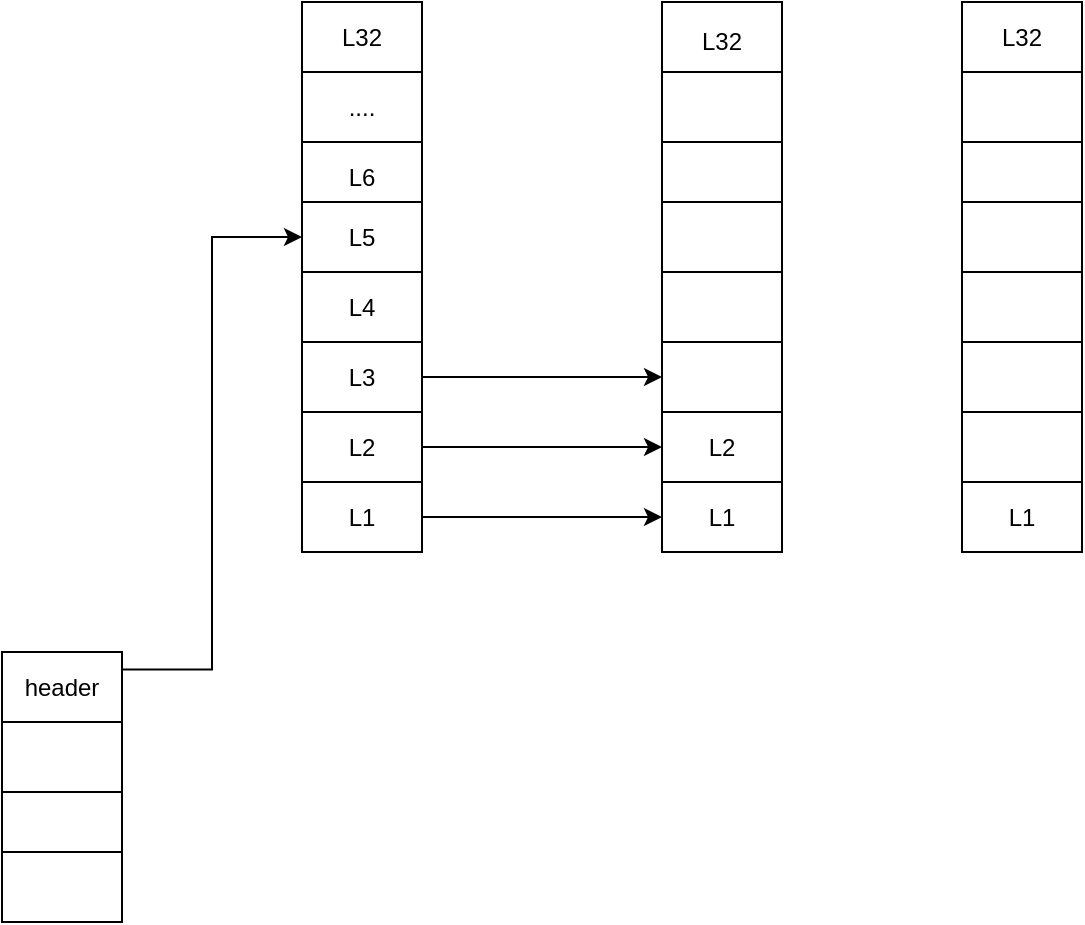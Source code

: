 <mxfile version="20.2.6" type="github">
  <diagram id="_LBW4SX0zCzGfV_m8QG4" name="第 1 页">
    <mxGraphModel dx="1743" dy="1259" grid="1" gridSize="10" guides="1" tooltips="1" connect="1" arrows="1" fold="1" page="1" pageScale="1" pageWidth="827" pageHeight="1169" math="0" shadow="0">
      <root>
        <mxCell id="0" />
        <mxCell id="1" parent="0" />
        <mxCell id="Vk17Rl6LJTauYdbx-DQ4-34" style="edgeStyle=orthogonalEdgeStyle;rounded=0;orthogonalLoop=1;jettySize=auto;html=1;exitX=1;exitY=0.25;exitDx=0;exitDy=0;entryX=0;entryY=0.5;entryDx=0;entryDy=0;" edge="1" parent="1" source="Vk17Rl6LJTauYdbx-DQ4-16" target="Vk17Rl6LJTauYdbx-DQ4-28">
          <mxGeometry relative="1" as="geometry" />
        </mxCell>
        <mxCell id="Vk17Rl6LJTauYdbx-DQ4-16" value="header" style="rounded=0;whiteSpace=wrap;html=1;" vertex="1" parent="1">
          <mxGeometry x="50" y="485" width="60" height="35" as="geometry" />
        </mxCell>
        <mxCell id="Vk17Rl6LJTauYdbx-DQ4-21" value="" style="rounded=0;whiteSpace=wrap;html=1;" vertex="1" parent="1">
          <mxGeometry x="50" y="520" width="60" height="35" as="geometry" />
        </mxCell>
        <mxCell id="Vk17Rl6LJTauYdbx-DQ4-22" value="" style="rounded=0;whiteSpace=wrap;html=1;" vertex="1" parent="1">
          <mxGeometry x="50" y="555" width="60" height="35" as="geometry" />
        </mxCell>
        <mxCell id="Vk17Rl6LJTauYdbx-DQ4-23" value="" style="rounded=0;whiteSpace=wrap;html=1;" vertex="1" parent="1">
          <mxGeometry x="50" y="585" width="60" height="35" as="geometry" />
        </mxCell>
        <mxCell id="Vk17Rl6LJTauYdbx-DQ4-25" value="L32" style="rounded=0;whiteSpace=wrap;html=1;" vertex="1" parent="1">
          <mxGeometry x="200" y="160" width="60" height="35" as="geometry" />
        </mxCell>
        <mxCell id="Vk17Rl6LJTauYdbx-DQ4-26" value="...." style="rounded=0;whiteSpace=wrap;html=1;" vertex="1" parent="1">
          <mxGeometry x="200" y="195" width="60" height="35" as="geometry" />
        </mxCell>
        <mxCell id="Vk17Rl6LJTauYdbx-DQ4-27" value="L6" style="rounded=0;whiteSpace=wrap;html=1;" vertex="1" parent="1">
          <mxGeometry x="200" y="230" width="60" height="35" as="geometry" />
        </mxCell>
        <mxCell id="Vk17Rl6LJTauYdbx-DQ4-28" value="L5" style="rounded=0;whiteSpace=wrap;html=1;" vertex="1" parent="1">
          <mxGeometry x="200" y="260" width="60" height="35" as="geometry" />
        </mxCell>
        <mxCell id="Vk17Rl6LJTauYdbx-DQ4-29" value="L4" style="rounded=0;whiteSpace=wrap;html=1;" vertex="1" parent="1">
          <mxGeometry x="200" y="295" width="60" height="35" as="geometry" />
        </mxCell>
        <mxCell id="Vk17Rl6LJTauYdbx-DQ4-47" style="edgeStyle=orthogonalEdgeStyle;rounded=0;orthogonalLoop=1;jettySize=auto;html=1;exitX=1;exitY=0.5;exitDx=0;exitDy=0;" edge="1" parent="1" source="Vk17Rl6LJTauYdbx-DQ4-30" target="Vk17Rl6LJTauYdbx-DQ4-40">
          <mxGeometry relative="1" as="geometry" />
        </mxCell>
        <mxCell id="Vk17Rl6LJTauYdbx-DQ4-30" value="L3" style="rounded=0;whiteSpace=wrap;html=1;" vertex="1" parent="1">
          <mxGeometry x="200" y="330" width="60" height="35" as="geometry" />
        </mxCell>
        <mxCell id="Vk17Rl6LJTauYdbx-DQ4-46" style="edgeStyle=orthogonalEdgeStyle;rounded=0;orthogonalLoop=1;jettySize=auto;html=1;exitX=1;exitY=0.5;exitDx=0;exitDy=0;" edge="1" parent="1" source="Vk17Rl6LJTauYdbx-DQ4-31" target="Vk17Rl6LJTauYdbx-DQ4-41">
          <mxGeometry relative="1" as="geometry" />
        </mxCell>
        <mxCell id="Vk17Rl6LJTauYdbx-DQ4-31" value="L2" style="rounded=0;whiteSpace=wrap;html=1;" vertex="1" parent="1">
          <mxGeometry x="200" y="365" width="60" height="35" as="geometry" />
        </mxCell>
        <mxCell id="Vk17Rl6LJTauYdbx-DQ4-45" style="edgeStyle=orthogonalEdgeStyle;rounded=0;orthogonalLoop=1;jettySize=auto;html=1;exitX=1;exitY=0.5;exitDx=0;exitDy=0;" edge="1" parent="1" source="Vk17Rl6LJTauYdbx-DQ4-32" target="Vk17Rl6LJTauYdbx-DQ4-42">
          <mxGeometry relative="1" as="geometry" />
        </mxCell>
        <mxCell id="Vk17Rl6LJTauYdbx-DQ4-32" value="L1" style="rounded=0;whiteSpace=wrap;html=1;" vertex="1" parent="1">
          <mxGeometry x="200" y="400" width="60" height="35" as="geometry" />
        </mxCell>
        <mxCell id="Vk17Rl6LJTauYdbx-DQ4-35" value="L32" style="rounded=0;whiteSpace=wrap;html=1;" vertex="1" parent="1">
          <mxGeometry x="380" y="160" width="60" height="40" as="geometry" />
        </mxCell>
        <mxCell id="Vk17Rl6LJTauYdbx-DQ4-36" value="" style="rounded=0;whiteSpace=wrap;html=1;" vertex="1" parent="1">
          <mxGeometry x="380" y="195" width="60" height="35" as="geometry" />
        </mxCell>
        <mxCell id="Vk17Rl6LJTauYdbx-DQ4-37" value="" style="rounded=0;whiteSpace=wrap;html=1;" vertex="1" parent="1">
          <mxGeometry x="380" y="230" width="60" height="35" as="geometry" />
        </mxCell>
        <mxCell id="Vk17Rl6LJTauYdbx-DQ4-38" value="" style="rounded=0;whiteSpace=wrap;html=1;" vertex="1" parent="1">
          <mxGeometry x="380" y="260" width="60" height="35" as="geometry" />
        </mxCell>
        <mxCell id="Vk17Rl6LJTauYdbx-DQ4-39" value="" style="rounded=0;whiteSpace=wrap;html=1;" vertex="1" parent="1">
          <mxGeometry x="380" y="295" width="60" height="35" as="geometry" />
        </mxCell>
        <mxCell id="Vk17Rl6LJTauYdbx-DQ4-40" value="" style="rounded=0;whiteSpace=wrap;html=1;" vertex="1" parent="1">
          <mxGeometry x="380" y="330" width="60" height="35" as="geometry" />
        </mxCell>
        <mxCell id="Vk17Rl6LJTauYdbx-DQ4-41" value="L2" style="rounded=0;whiteSpace=wrap;html=1;" vertex="1" parent="1">
          <mxGeometry x="380" y="365" width="60" height="35" as="geometry" />
        </mxCell>
        <mxCell id="Vk17Rl6LJTauYdbx-DQ4-42" value="L1" style="rounded=0;whiteSpace=wrap;html=1;" vertex="1" parent="1">
          <mxGeometry x="380" y="400" width="60" height="35" as="geometry" />
        </mxCell>
        <mxCell id="Vk17Rl6LJTauYdbx-DQ4-48" value="L32" style="rounded=0;whiteSpace=wrap;html=1;" vertex="1" parent="1">
          <mxGeometry x="530" y="160" width="60" height="35" as="geometry" />
        </mxCell>
        <mxCell id="Vk17Rl6LJTauYdbx-DQ4-49" value="" style="rounded=0;whiteSpace=wrap;html=1;" vertex="1" parent="1">
          <mxGeometry x="530" y="195" width="60" height="35" as="geometry" />
        </mxCell>
        <mxCell id="Vk17Rl6LJTauYdbx-DQ4-50" value="" style="rounded=0;whiteSpace=wrap;html=1;" vertex="1" parent="1">
          <mxGeometry x="530" y="230" width="60" height="35" as="geometry" />
        </mxCell>
        <mxCell id="Vk17Rl6LJTauYdbx-DQ4-51" value="" style="rounded=0;whiteSpace=wrap;html=1;" vertex="1" parent="1">
          <mxGeometry x="530" y="260" width="60" height="35" as="geometry" />
        </mxCell>
        <mxCell id="Vk17Rl6LJTauYdbx-DQ4-52" value="" style="rounded=0;whiteSpace=wrap;html=1;" vertex="1" parent="1">
          <mxGeometry x="530" y="295" width="60" height="35" as="geometry" />
        </mxCell>
        <mxCell id="Vk17Rl6LJTauYdbx-DQ4-53" value="" style="rounded=0;whiteSpace=wrap;html=1;" vertex="1" parent="1">
          <mxGeometry x="530" y="330" width="60" height="40" as="geometry" />
        </mxCell>
        <mxCell id="Vk17Rl6LJTauYdbx-DQ4-54" value="" style="rounded=0;whiteSpace=wrap;html=1;" vertex="1" parent="1">
          <mxGeometry x="530" y="365" width="60" height="35" as="geometry" />
        </mxCell>
        <mxCell id="Vk17Rl6LJTauYdbx-DQ4-55" value="L1" style="rounded=0;whiteSpace=wrap;html=1;" vertex="1" parent="1">
          <mxGeometry x="530" y="400" width="60" height="35" as="geometry" />
        </mxCell>
      </root>
    </mxGraphModel>
  </diagram>
</mxfile>
